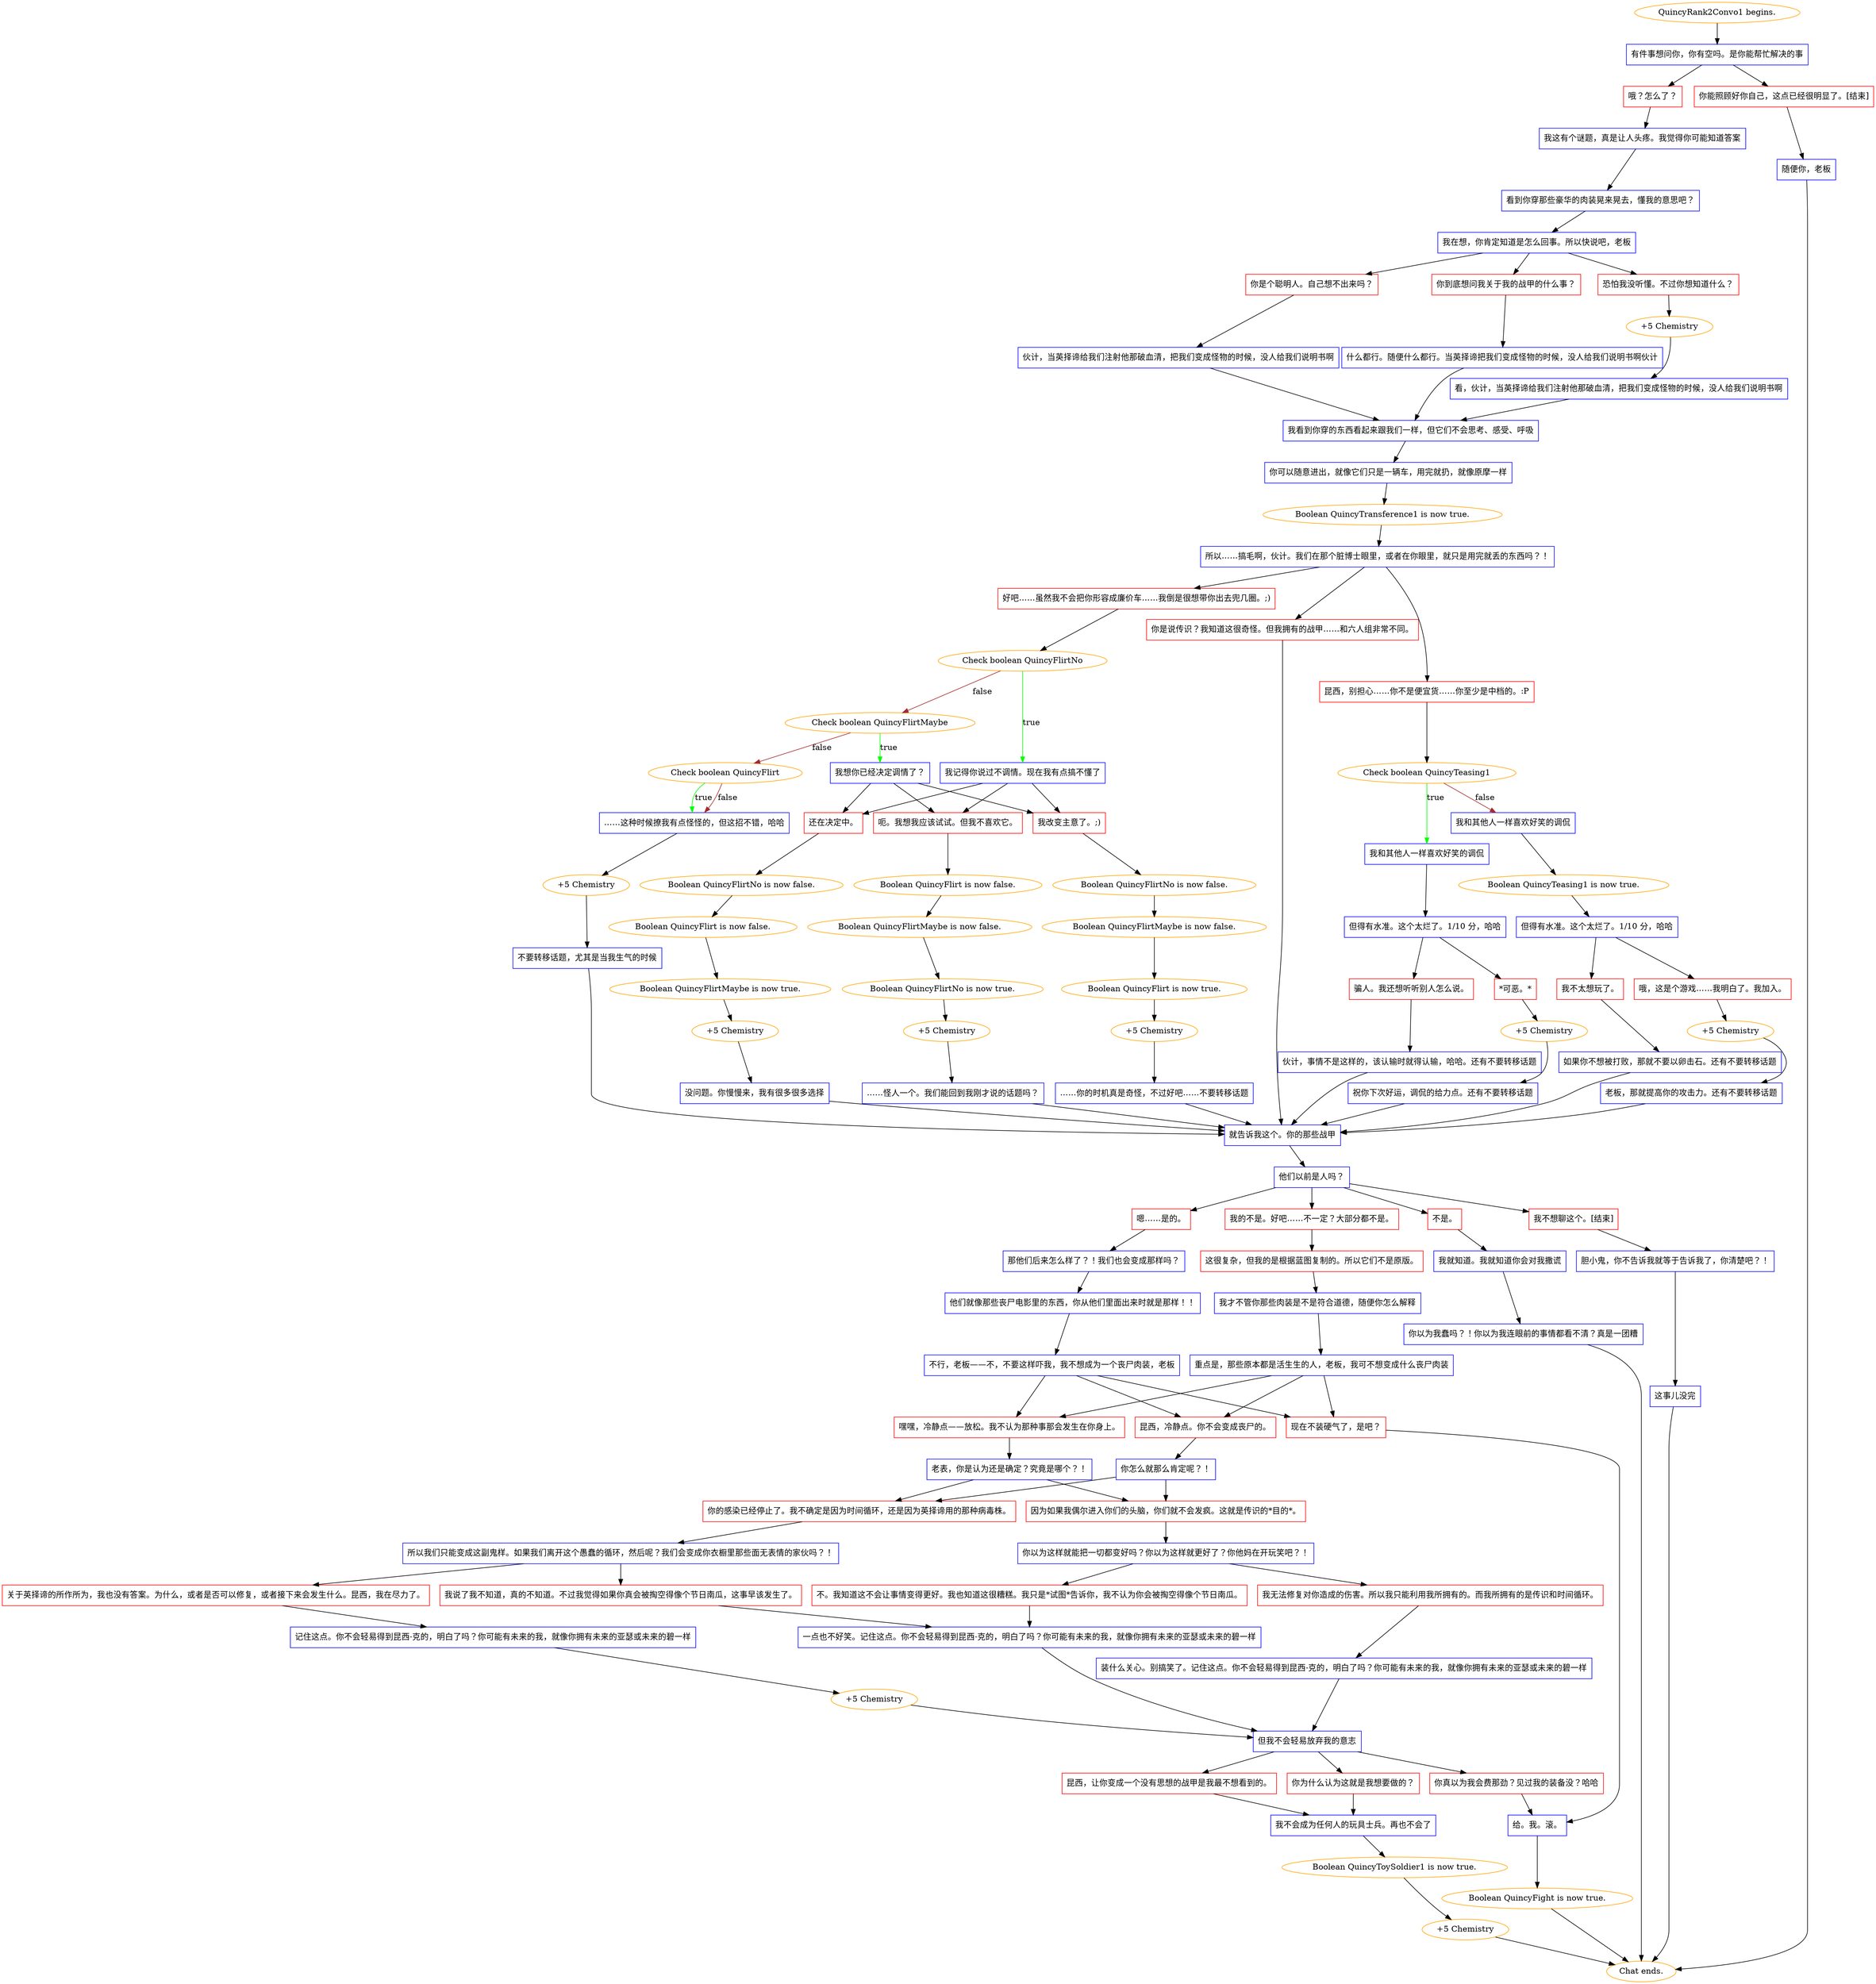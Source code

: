 digraph {
	"QuincyRank2Convo1 begins." [color=orange];
		"QuincyRank2Convo1 begins." -> j868410622;
	j868410622 [label="有件事想问你，你有空吗。是你能帮忙解决的事",shape=box,color=blue];
		j868410622 -> j118993790;
		j868410622 -> j3961365643;
	j118993790 [label="哦？怎么了？",shape=box,color=red];
		j118993790 -> j876910147;
	j3961365643 [label="你能照顾好你自己，这点已经很明显了。[结束]",shape=box,color=red];
		j3961365643 -> j663059643;
	j876910147 [label="我这有个谜题，真是让人头疼。我觉得你可能知道答案",shape=box,color=blue];
		j876910147 -> j3225729509;
	j663059643 [label="随便你，老板",shape=box,color=blue];
		j663059643 -> "Chat ends.";
	j3225729509 [label="看到你穿那些豪华的肉装晃来晃去，懂我的意思吧？",shape=box,color=blue];
		j3225729509 -> j379556235;
	"Chat ends." [color=orange];
	j379556235 [label="我在想，你肯定知道是怎么回事。所以快说吧，老板",shape=box,color=blue];
		j379556235 -> j3443992361;
		j379556235 -> j4187120939;
		j379556235 -> j3325474576;
	j3443992361 [label="你到底想问我关于我的战甲的什么事？",shape=box,color=red];
		j3443992361 -> j3954080806;
	j4187120939 [label="恐怕我没听懂。不过你想知道什么？",shape=box,color=red];
		j4187120939 -> j2449073820;
	j3325474576 [label="你是个聪明人。自己想不出来吗？",shape=box,color=red];
		j3325474576 -> j2703720698;
	j3954080806 [label="什么都行。随便什么都行。当英择谛把我们变成怪物的时候，没人给我们说明书啊伙计",shape=box,color=blue];
		j3954080806 -> j2379005830;
	j2449073820 [label="+5 Chemistry",color=orange];
		j2449073820 -> j3574836028;
	j2703720698 [label="伙计，当英择谛给我们注射他那破血清，把我们变成怪物的时候，没人给我们说明书啊",shape=box,color=blue];
		j2703720698 -> j2379005830;
	j2379005830 [label="我看到你穿的东西看起来跟我们一样，但它们不会思考、感受、呼吸",shape=box,color=blue];
		j2379005830 -> j1146274000;
	j3574836028 [label="看，伙计，当英择谛给我们注射他那破血清，把我们变成怪物的时候，没人给我们说明书啊",shape=box,color=blue];
		j3574836028 -> j2379005830;
	j1146274000 [label="你可以随意进出，就像它们只是一辆车，用完就扔，就像原摩一样",shape=box,color=blue];
		j1146274000 -> j1965310553;
	j1965310553 [label="Boolean QuincyTransference1 is now true.",color=orange];
		j1965310553 -> j1574351958;
	j1574351958 [label="所以……搞毛啊，伙计。我们在那个脏博士眼里，或者在你眼里，就只是用完就丢的东西吗？！",shape=box,color=blue];
		j1574351958 -> j435564314;
		j1574351958 -> j3201079670;
		j1574351958 -> j1265085538;
	j435564314 [label="你是说传识？我知道这很奇怪。但我拥有的战甲……和六人组非常不同。",shape=box,color=red];
		j435564314 -> j3450437626;
	j3201079670 [label="昆西，别担心……你不是便宜货……你至少是中档的。:P",shape=box,color=red];
		j3201079670 -> j1909544397;
	j1265085538 [label="好吧……虽然我不会把你形容成廉价车……我倒是很想带你出去兜几圈。;)",shape=box,color=red];
		j1265085538 -> j3515667105;
	j3450437626 [label="就告诉我这个。你的那些战甲",shape=box,color=blue];
		j3450437626 -> j3356785134;
	j1909544397 [label="Check boolean QuincyTeasing1",color=orange];
		j1909544397 -> j3850267215 [label=true,color=green];
		j1909544397 -> j2416899612 [label=false,color=brown];
	j3515667105 [label="Check boolean QuincyFlirtNo",color=orange];
		j3515667105 -> j1765481028 [label=true,color=green];
		j3515667105 -> j4006540290 [label=false,color=brown];
	j3356785134 [label="他们以前是人吗？",shape=box,color=blue];
		j3356785134 -> j2191050137;
		j3356785134 -> j2561881010;
		j3356785134 -> j1901212838;
		j3356785134 -> j2217572577;
	j3850267215 [label="我和其他人一样喜欢好笑的调侃",shape=box,color=blue];
		j3850267215 -> j3701803625;
	j2416899612 [label="我和其他人一样喜欢好笑的调侃",shape=box,color=blue];
		j2416899612 -> j3684469549;
	j1765481028 [label="我记得你说过不调情。现在我有点搞不懂了",shape=box,color=blue];
		j1765481028 -> j2100056262;
		j1765481028 -> j30932233;
		j1765481028 -> j1132024182;
	j4006540290 [label="Check boolean QuincyFlirtMaybe",color=orange];
		j4006540290 -> j3457799815 [label=true,color=green];
		j4006540290 -> j2034270586 [label=false,color=brown];
	j2191050137 [label="嗯……是的。",shape=box,color=red];
		j2191050137 -> j2800378795;
	j2561881010 [label="我的不是。好吧……不一定？大部分都不是。",shape=box,color=red];
		j2561881010 -> j1307894505;
	j1901212838 [label="不是。",shape=box,color=red];
		j1901212838 -> j4147280582;
	j2217572577 [label="我不想聊这个。[结束]",shape=box,color=red];
		j2217572577 -> j3452517669;
	j3701803625 [label="但得有水准。这个太烂了。1/10 分，哈哈",shape=box,color=blue];
		j3701803625 -> j3957225362;
		j3701803625 -> j2462540579;
	j3684469549 [label="Boolean QuincyTeasing1 is now true.",color=orange];
		j3684469549 -> j1897131007;
	j2100056262 [label="我改变主意了。;)",shape=box,color=red];
		j2100056262 -> j3898674482;
	j30932233 [label="呃。我想我应该试试。但我不喜欢它。",shape=box,color=red];
		j30932233 -> j1893557025;
	j1132024182 [label="还在决定中。",shape=box,color=red];
		j1132024182 -> j470972637;
	j3457799815 [label="我想你已经决定调情了？",shape=box,color=blue];
		j3457799815 -> j2100056262;
		j3457799815 -> j30932233;
		j3457799815 -> j1132024182;
	j2034270586 [label="Check boolean QuincyFlirt",color=orange];
		j2034270586 -> j905886945 [label=true,color=green];
		j2034270586 -> j905886945 [label=false,color=brown];
	j2800378795 [label="那他们后来怎么样了？！我们也会变成那样吗？",shape=box,color=blue];
		j2800378795 -> j2407426167;
	j1307894505 [label="这很复杂，但我的是根据蓝图复制的。所以它们不是原版。",shape=box,color=red];
		j1307894505 -> j2954112093;
	j4147280582 [label="我就知道。我就知道你会对我撒谎",shape=box,color=blue];
		j4147280582 -> j2908815992;
	j3452517669 [label="胆小鬼，你不告诉我就等于告诉我了，你清楚吧？！",shape=box,color=blue];
		j3452517669 -> j3898426200;
	j3957225362 [label="*可恶。*",shape=box,color=red];
		j3957225362 -> j4184643904;
	j2462540579 [label="骗人。我还想听听别人怎么说。",shape=box,color=red];
		j2462540579 -> j3371514025;
	j1897131007 [label="但得有水准。这个太烂了。1/10 分，哈哈",shape=box,color=blue];
		j1897131007 -> j2843815515;
		j1897131007 -> j1059915941;
	j3898674482 [label="Boolean QuincyFlirtNo is now false.",color=orange];
		j3898674482 -> j4146091589;
	j1893557025 [label="Boolean QuincyFlirt is now false.",color=orange];
		j1893557025 -> j4091331968;
	j470972637 [label="Boolean QuincyFlirtNo is now false.",color=orange];
		j470972637 -> j3636455885;
	j905886945 [label="……这种时候撩我有点怪怪的，但这招不错，哈哈",shape=box,color=blue];
		j905886945 -> j964335025;
	j2407426167 [label="他们就像那些丧尸电影里的东西，你从他们里面出来时就是那样！！",shape=box,color=blue];
		j2407426167 -> j2093690013;
	j2954112093 [label="我才不管你那些肉装是不是符合道德，随便你怎么解释",shape=box,color=blue];
		j2954112093 -> j3000689337;
	j2908815992 [label="你以为我蠢吗？！你以为我连眼前的事情都看不清？真是一团糟",shape=box,color=blue];
		j2908815992 -> "Chat ends.";
	j3898426200 [label="这事儿没完",shape=box,color=blue];
		j3898426200 -> "Chat ends.";
	j4184643904 [label="+5 Chemistry",color=orange];
		j4184643904 -> j2384541199;
	j3371514025 [label="伙计，事情不是这样的，该认输时就得认输，哈哈。还有不要转移话题",shape=box,color=blue];
		j3371514025 -> j3450437626;
	j2843815515 [label="我不太想玩了。",shape=box,color=red];
		j2843815515 -> j3509688169;
	j1059915941 [label="哦，这是个游戏……我明白了。我加入。",shape=box,color=red];
		j1059915941 -> j2989011181;
	j4146091589 [label="Boolean QuincyFlirtMaybe is now false.",color=orange];
		j4146091589 -> j3096918589;
	j4091331968 [label="Boolean QuincyFlirtMaybe is now false.",color=orange];
		j4091331968 -> j214039087;
	j3636455885 [label="Boolean QuincyFlirt is now false.",color=orange];
		j3636455885 -> j203116883;
	j964335025 [label="+5 Chemistry",color=orange];
		j964335025 -> j1009481202;
	j2093690013 [label="不行，老板——不，不要这样吓我，我不想成为一个丧尸肉装，老板",shape=box,color=blue];
		j2093690013 -> j2758060585;
		j2093690013 -> j1057656209;
		j2093690013 -> j523239139;
	j3000689337 [label="重点是，那些原本都是活生生的人，老板，我可不想变成什么丧尸肉装",shape=box,color=blue];
		j3000689337 -> j2758060585;
		j3000689337 -> j1057656209;
		j3000689337 -> j523239139;
	j2384541199 [label="祝你下次好运，调侃的给力点。还有不要转移话题",shape=box,color=blue];
		j2384541199 -> j3450437626;
	j3509688169 [label="如果你不想被打败，那就不要以卵击石。还有不要转移话题",shape=box,color=blue];
		j3509688169 -> j3450437626;
	j2989011181 [label="+5 Chemistry",color=orange];
		j2989011181 -> j1395969117;
	j3096918589 [label="Boolean QuincyFlirt is now true.",color=orange];
		j3096918589 -> j3590672601;
	j214039087 [label="Boolean QuincyFlirtNo is now true.",color=orange];
		j214039087 -> j2318259122;
	j203116883 [label="Boolean QuincyFlirtMaybe is now true.",color=orange];
		j203116883 -> j1783007202;
	j1009481202 [label="不要转移话题，尤其是当我生气的时候",shape=box,color=blue];
		j1009481202 -> j3450437626;
	j2758060585 [label="嘿嘿，冷静点——放松。我不认为那种事那会发生在你身上。",shape=box,color=red];
		j2758060585 -> j1555073762;
	j1057656209 [label="昆西，冷静点。你不会变成丧尸的。",shape=box,color=red];
		j1057656209 -> j3660438748;
	j523239139 [label="现在不装硬气了，是吧？",shape=box,color=red];
		j523239139 -> j2966914451;
	j1395969117 [label="老板，那就提高你的攻击力。还有不要转移话题",shape=box,color=blue];
		j1395969117 -> j3450437626;
	j3590672601 [label="+5 Chemistry",color=orange];
		j3590672601 -> j824869020;
	j2318259122 [label="+5 Chemistry",color=orange];
		j2318259122 -> j2166992834;
	j1783007202 [label="+5 Chemistry",color=orange];
		j1783007202 -> j618517697;
	j1555073762 [label="老表，你是认为还是确定？究竟是哪个？！",shape=box,color=blue];
		j1555073762 -> j3379524649;
		j1555073762 -> j3062924383;
	j3660438748 [label="你怎么就那么肯定呢？！",shape=box,color=blue];
		j3660438748 -> j3062924383;
		j3660438748 -> j3379524649;
	j2966914451 [label="给。我。滚。",shape=box,color=blue];
		j2966914451 -> j2299206206;
	j824869020 [label="……你的时机真是奇怪，不过好吧……不要转移话题",shape=box,color=blue];
		j824869020 -> j3450437626;
	j2166992834 [label="……怪人一个。我们能回到我刚才说的话题吗？",shape=box,color=blue];
		j2166992834 -> j3450437626;
	j618517697 [label="没问题。你慢慢来，我有很多很多选择",shape=box,color=blue];
		j618517697 -> j3450437626;
	j3379524649 [label="因为如果我偶尔进入你们的头脑，你们就不会发疯。这就是传识的*目的*。",shape=box,color=red];
		j3379524649 -> j1796733001;
	j3062924383 [label="你的感染已经停止了。我不确定是因为时间循环，还是因为英择谛用的那种病毒株。",shape=box,color=red];
		j3062924383 -> j4239872216;
	j2299206206 [label="Boolean QuincyFight is now true.",color=orange];
		j2299206206 -> "Chat ends.";
	j1796733001 [label="你以为这样就能把一切都变好吗？你以为这样就更好了？你他妈在开玩笑吧？！",shape=box,color=blue];
		j1796733001 -> j920989157;
		j1796733001 -> j661095654;
	j4239872216 [label="所以我们只能变成这副鬼样。如果我们离开这个愚蠢的循环，然后呢？我们会变成你衣橱里那些面无表情的家伙吗？！",shape=box,color=blue];
		j4239872216 -> j3685301947;
		j4239872216 -> j3694014286;
	j920989157 [label="不。我知道这不会让事情变得更好。我也知道这很糟糕。我只是*试图*告诉你，我不认为你会被掏空得像个节日南瓜。",shape=box,color=red];
		j920989157 -> j1272195532;
	j661095654 [label="我无法修复对你造成的伤害。所以我只能利用我所拥有的。而我所拥有的是传识和时间循环。",shape=box,color=red];
		j661095654 -> j2644971124;
	j3685301947 [label="关于英择谛的所作所为，我也没有答案。为什么，或者是否可以修复，或者接下来会发生什么。昆西，我在尽力了。",shape=box,color=red];
		j3685301947 -> j2897813334;
	j3694014286 [label="我说了我不知道，真的不知道。不过我觉得如果你真会被掏空得像个节日南瓜，这事早该发生了。",shape=box,color=red];
		j3694014286 -> j1272195532;
	j1272195532 [label="一点也不好笑。记住这点。你不会轻易得到昆西-克的，明白了吗？你可能有未来的我，就像你拥有未来的亚瑟或未来的碧一样",shape=box,color=blue];
		j1272195532 -> j3140649724;
	j2644971124 [label="装什么关心。别搞笑了。记住这点。你不会轻易得到昆西-克的，明白了吗？你可能有未来的我，就像你拥有未来的亚瑟或未来的碧一样",shape=box,color=blue];
		j2644971124 -> j3140649724;
	j2897813334 [label="记住这点。你不会轻易得到昆西-克的，明白了吗？你可能有未来的我，就像你拥有未来的亚瑟或未来的碧一样",shape=box,color=blue];
		j2897813334 -> j368441819;
	j3140649724 [label="但我不会轻易放弃我的意志",shape=box,color=blue];
		j3140649724 -> j3367751060;
		j3140649724 -> j155100494;
		j3140649724 -> j1989083655;
	j368441819 [label="+5 Chemistry",color=orange];
		j368441819 -> j3140649724;
	j3367751060 [label="昆西，让你变成一个没有思想的战甲是我最不想看到的。",shape=box,color=red];
		j3367751060 -> j3193785658;
	j155100494 [label="你为什么认为这就是我想要做的？",shape=box,color=red];
		j155100494 -> j3193785658;
	j1989083655 [label="你真以为我会费那劲？见过我的装备没？哈哈",shape=box,color=red];
		j1989083655 -> j2966914451;
	j3193785658 [label="我不会成为任何人的玩具士兵。再也不会了",shape=box,color=blue];
		j3193785658 -> j2433684752;
	j2433684752 [label="Boolean QuincyToySoldier1 is now true.",color=orange];
		j2433684752 -> j4081414586;
	j4081414586 [label="+5 Chemistry",color=orange];
		j4081414586 -> "Chat ends.";
}